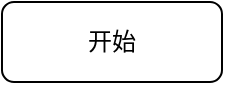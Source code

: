 <mxfile version="13.10.2" type="github"><diagram id="C5RBs43oDa-KdzZeNtuy" name="Page-1"><mxGraphModel dx="1344" dy="802" grid="1" gridSize="10" guides="1" tooltips="1" connect="1" arrows="1" fold="1" page="1" pageScale="1" pageWidth="827" pageHeight="1169" math="0" shadow="0"><root><mxCell id="WIyWlLk6GJQsqaUBKTNV-0"/><mxCell id="WIyWlLk6GJQsqaUBKTNV-1" parent="WIyWlLk6GJQsqaUBKTNV-0"/><mxCell id="HixWaHeXRbRs7fAAvBFo-0" value="开始" style="rounded=1;whiteSpace=wrap;html=1;" vertex="1" parent="WIyWlLk6GJQsqaUBKTNV-1"><mxGeometry x="100" y="50" width="110" height="40" as="geometry"/></mxCell></root></mxGraphModel></diagram></mxfile>